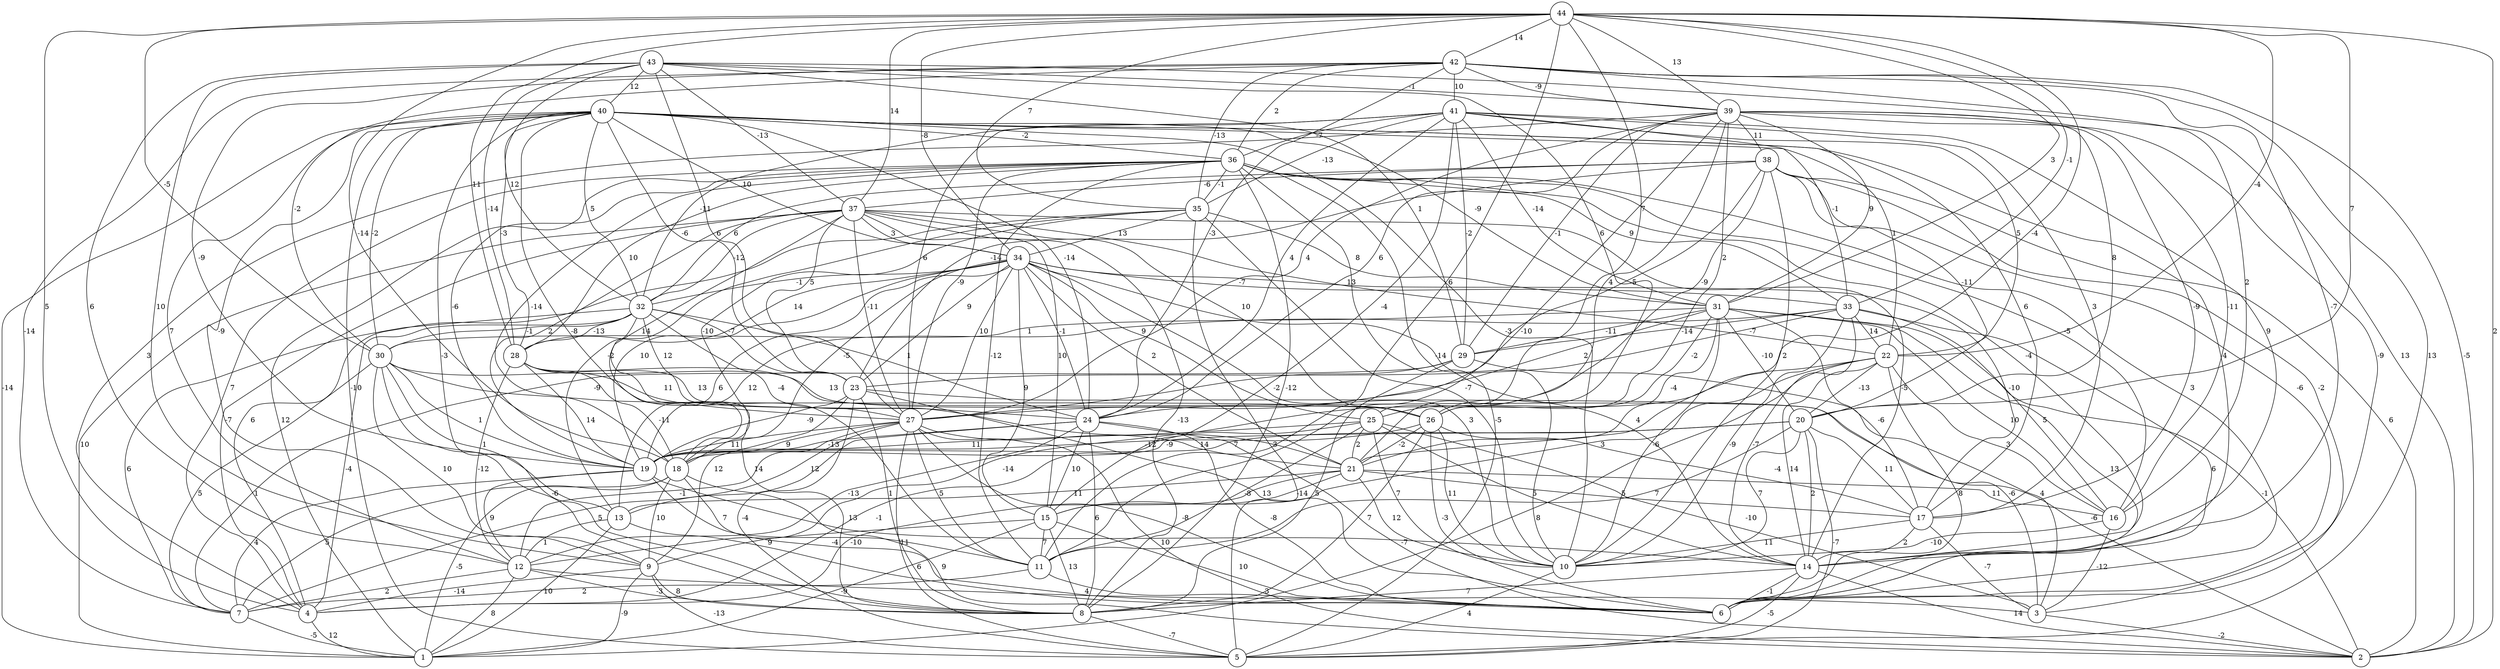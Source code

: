 graph { 
	 fontname="Helvetica,Arial,sans-serif" 
	 node [shape = circle]; 
	 44 -- 2 [label = "2"];
	 44 -- 4 [label = "5"];
	 44 -- 11 [label = "6"];
	 44 -- 18 [label = "-14"];
	 44 -- 20 [label = "7"];
	 44 -- 21 [label = "-4"];
	 44 -- 22 [label = "-4"];
	 44 -- 25 [label = "7"];
	 44 -- 28 [label = "11"];
	 44 -- 30 [label = "-5"];
	 44 -- 31 [label = "3"];
	 44 -- 33 [label = "-1"];
	 44 -- 34 [label = "-8"];
	 44 -- 35 [label = "7"];
	 44 -- 37 [label = "14"];
	 44 -- 39 [label = "13"];
	 44 -- 42 [label = "14"];
	 43 -- 2 [label = "13"];
	 43 -- 9 [label = "10"];
	 43 -- 12 [label = "6"];
	 43 -- 26 [label = "6"];
	 43 -- 27 [label = "6"];
	 43 -- 28 [label = "-14"];
	 43 -- 29 [label = "1"];
	 43 -- 32 [label = "12"];
	 43 -- 37 [label = "-13"];
	 43 -- 39 [label = "-1"];
	 43 -- 40 [label = "12"];
	 42 -- 2 [label = "-5"];
	 42 -- 5 [label = "13"];
	 42 -- 7 [label = "-14"];
	 42 -- 14 [label = "-7"];
	 42 -- 16 [label = "2"];
	 42 -- 19 [label = "-9"];
	 42 -- 24 [label = "-3"];
	 42 -- 30 [label = "-2"];
	 42 -- 35 [label = "-13"];
	 42 -- 36 [label = "2"];
	 42 -- 39 [label = "-9"];
	 42 -- 41 [label = "10"];
	 41 -- 14 [label = "9"];
	 41 -- 15 [label = "-4"];
	 41 -- 17 [label = "3"];
	 41 -- 22 [label = "5"];
	 41 -- 24 [label = "4"];
	 41 -- 27 [label = "6"];
	 41 -- 29 [label = "-2"];
	 41 -- 31 [label = "-14"];
	 41 -- 32 [label = "-11"];
	 41 -- 33 [label = "-1"];
	 41 -- 35 [label = "-13"];
	 41 -- 36 [label = "-7"];
	 40 -- 1 [label = "-14"];
	 40 -- 5 [label = "-10"];
	 40 -- 6 [label = "4"];
	 40 -- 8 [label = "-3"];
	 40 -- 9 [label = "-9"];
	 40 -- 10 [label = "-3"];
	 40 -- 11 [label = "-8"];
	 40 -- 12 [label = "7"];
	 40 -- 17 [label = "6"];
	 40 -- 22 [label = "1"];
	 40 -- 23 [label = "-6"];
	 40 -- 24 [label = "-14"];
	 40 -- 28 [label = "-3"];
	 40 -- 30 [label = "-2"];
	 40 -- 31 [label = "-9"];
	 40 -- 32 [label = "5"];
	 40 -- 34 [label = "10"];
	 40 -- 36 [label = "-2"];
	 39 -- 4 [label = "3"];
	 39 -- 6 [label = "-9"];
	 39 -- 11 [label = "-10"];
	 39 -- 16 [label = "-11"];
	 39 -- 17 [label = "-9"];
	 39 -- 20 [label = "8"];
	 39 -- 21 [label = "4"];
	 39 -- 24 [label = "6"];
	 39 -- 26 [label = "2"];
	 39 -- 27 [label = "4"];
	 39 -- 29 [label = "-1"];
	 39 -- 31 [label = "9"];
	 39 -- 38 [label = "11"];
	 38 -- 2 [label = "6"];
	 38 -- 3 [label = "-2"];
	 38 -- 6 [label = "-6"];
	 38 -- 10 [label = "2"];
	 38 -- 20 [label = "-11"];
	 38 -- 23 [label = "-14"];
	 38 -- 24 [label = "-5"];
	 38 -- 25 [label = "-9"];
	 38 -- 32 [label = "6"];
	 38 -- 37 [label = "-6"];
	 37 -- 1 [label = "10"];
	 37 -- 4 [label = "-7"];
	 37 -- 8 [label = "-13"];
	 37 -- 14 [label = "-5"];
	 37 -- 15 [label = "10"];
	 37 -- 18 [label = "14"];
	 37 -- 19 [label = "2"];
	 37 -- 22 [label = "13"];
	 37 -- 23 [label = "5"];
	 37 -- 26 [label = "10"];
	 37 -- 27 [label = "-11"];
	 37 -- 32 [label = "-12"];
	 37 -- 34 [label = "3"];
	 36 -- 1 [label = "12"];
	 36 -- 4 [label = "7"];
	 36 -- 5 [label = "-5"];
	 36 -- 6 [label = "3"];
	 36 -- 8 [label = "-12"];
	 36 -- 10 [label = "-14"];
	 36 -- 11 [label = "-12"];
	 36 -- 14 [label = "-4"];
	 36 -- 16 [label = "-5"];
	 36 -- 18 [label = "-14"];
	 36 -- 19 [label = "-6"];
	 36 -- 27 [label = "-9"];
	 36 -- 28 [label = "10"];
	 36 -- 33 [label = "9"];
	 36 -- 35 [label = "-1"];
	 35 -- 4 [label = "6"];
	 35 -- 5 [label = "3"];
	 35 -- 10 [label = "-7"];
	 35 -- 13 [label = "-2"];
	 35 -- 18 [label = "-10"];
	 35 -- 31 [label = "8"];
	 35 -- 34 [label = "13"];
	 34 -- 10 [label = "3"];
	 34 -- 13 [label = "6"];
	 34 -- 14 [label = "4"];
	 34 -- 15 [label = "9"];
	 34 -- 17 [label = "-10"];
	 34 -- 18 [label = "-5"];
	 34 -- 19 [label = "10"];
	 34 -- 21 [label = "2"];
	 34 -- 23 [label = "9"];
	 34 -- 24 [label = "-1"];
	 34 -- 25 [label = "9"];
	 34 -- 27 [label = "10"];
	 34 -- 28 [label = "14"];
	 34 -- 32 [label = "-1"];
	 34 -- 33 [label = "-7"];
	 33 -- 6 [label = "6"];
	 33 -- 10 [label = "-9"];
	 33 -- 14 [label = "-7"];
	 33 -- 16 [label = "5"];
	 33 -- 19 [label = "12"];
	 33 -- 22 [label = "14"];
	 33 -- 23 [label = "-7"];
	 33 -- 29 [label = "-14"];
	 32 -- 4 [label = "-4"];
	 32 -- 7 [label = "6"];
	 32 -- 8 [label = "14"];
	 32 -- 21 [label = "-4"];
	 32 -- 23 [label = "-7"];
	 32 -- 24 [label = "1"];
	 32 -- 27 [label = "12"];
	 32 -- 28 [label = "-13"];
	 32 -- 30 [label = "-1"];
	 31 -- 2 [label = "-1"];
	 31 -- 6 [label = "13"];
	 31 -- 10 [label = "-6"];
	 31 -- 16 [label = "10"];
	 31 -- 17 [label = "-6"];
	 31 -- 20 [label = "-10"];
	 31 -- 21 [label = "-4"];
	 31 -- 26 [label = "-2"];
	 31 -- 27 [label = "2"];
	 31 -- 29 [label = "-11"];
	 31 -- 30 [label = "1"];
	 30 -- 3 [label = "-6"];
	 30 -- 7 [label = "5"];
	 30 -- 8 [label = "-6"];
	 30 -- 9 [label = "10"];
	 30 -- 13 [label = "1"];
	 30 -- 19 [label = "1"];
	 30 -- 26 [label = "-9"];
	 29 -- 3 [label = "4"];
	 29 -- 7 [label = "1"];
	 29 -- 8 [label = "5"];
	 29 -- 27 [label = "-2"];
	 28 -- 12 [label = "-12"];
	 28 -- 18 [label = "-11"];
	 28 -- 19 [label = "14"];
	 28 -- 24 [label = "13"];
	 28 -- 26 [label = "13"];
	 28 -- 27 [label = "11"];
	 27 -- 2 [label = "10"];
	 27 -- 5 [label = "11"];
	 27 -- 6 [label = "-8"];
	 27 -- 11 [label = "5"];
	 27 -- 12 [label = "-1"];
	 27 -- 13 [label = "12"];
	 27 -- 18 [label = "9"];
	 27 -- 19 [label = "11"];
	 27 -- 21 [label = "14"];
	 26 -- 6 [label = "-3"];
	 26 -- 8 [label = "7"];
	 26 -- 10 [label = "11"];
	 26 -- 17 [label = "-4"];
	 26 -- 19 [label = "-12"];
	 26 -- 21 [label = "-2"];
	 25 -- 3 [label = "-10"];
	 25 -- 4 [label = "-1"];
	 25 -- 10 [label = "7"];
	 25 -- 11 [label = "-8"];
	 25 -- 14 [label = "5"];
	 25 -- 19 [label = "11"];
	 25 -- 21 [label = "2"];
	 24 -- 2 [label = "-7"];
	 24 -- 6 [label = "-8"];
	 24 -- 7 [label = "5"];
	 24 -- 8 [label = "6"];
	 24 -- 12 [label = "-13"];
	 24 -- 15 [label = "10"];
	 24 -- 19 [label = "-13"];
	 23 -- 2 [label = "-6"];
	 23 -- 5 [label = "-4"];
	 23 -- 6 [label = "13"];
	 23 -- 8 [label = "1"];
	 23 -- 9 [label = "12"];
	 23 -- 19 [label = "-9"];
	 22 -- 1 [label = "8"];
	 22 -- 6 [label = "8"];
	 22 -- 12 [label = "-14"];
	 22 -- 14 [label = "14"];
	 22 -- 15 [label = "3"];
	 22 -- 16 [label = "3"];
	 22 -- 20 [label = "-13"];
	 21 -- 4 [label = "-10"];
	 21 -- 10 [label = "12"];
	 21 -- 13 [label = "11"];
	 21 -- 15 [label = "-14"];
	 21 -- 16 [label = "11"];
	 21 -- 17 [label = "5"];
	 20 -- 5 [label = "-7"];
	 20 -- 10 [label = "7"];
	 20 -- 11 [label = "7"];
	 20 -- 14 [label = "2"];
	 20 -- 17 [label = "11"];
	 20 -- 18 [label = "7"];
	 20 -- 19 [label = "-9"];
	 19 -- 7 [label = "4"];
	 19 -- 11 [label = "7"];
	 19 -- 12 [label = "9"];
	 19 -- 14 [label = "13"];
	 18 -- 1 [label = "-5"];
	 18 -- 2 [label = "9"];
	 18 -- 6 [label = "-4"];
	 18 -- 7 [label = "5"];
	 18 -- 9 [label = "10"];
	 17 -- 3 [label = "-7"];
	 17 -- 10 [label = "11"];
	 17 -- 14 [label = "2"];
	 16 -- 3 [label = "-12"];
	 16 -- 10 [label = "-10"];
	 15 -- 1 [label = "-9"];
	 15 -- 6 [label = "10"];
	 15 -- 8 [label = "13"];
	 15 -- 9 [label = "9"];
	 15 -- 11 [label = "7"];
	 14 -- 2 [label = "14"];
	 14 -- 5 [label = "-5"];
	 14 -- 6 [label = "-1"];
	 14 -- 8 [label = "7"];
	 13 -- 1 [label = "10"];
	 13 -- 6 [label = "6"];
	 13 -- 12 [label = "1"];
	 12 -- 1 [label = "8"];
	 12 -- 3 [label = "4"];
	 12 -- 7 [label = "2"];
	 12 -- 8 [label = "-3"];
	 11 -- 6 [label = "3"];
	 11 -- 7 [label = "2"];
	 10 -- 5 [label = "4"];
	 9 -- 1 [label = "-9"];
	 9 -- 4 [label = "-14"];
	 9 -- 5 [label = "-13"];
	 9 -- 8 [label = "8"];
	 8 -- 5 [label = "-7"];
	 7 -- 1 [label = "-5"];
	 4 -- 1 [label = "12"];
	 3 -- 2 [label = "-2"];
	 1;
	 2;
	 3;
	 4;
	 5;
	 6;
	 7;
	 8;
	 9;
	 10;
	 11;
	 12;
	 13;
	 14;
	 15;
	 16;
	 17;
	 18;
	 19;
	 20;
	 21;
	 22;
	 23;
	 24;
	 25;
	 26;
	 27;
	 28;
	 29;
	 30;
	 31;
	 32;
	 33;
	 34;
	 35;
	 36;
	 37;
	 38;
	 39;
	 40;
	 41;
	 42;
	 43;
	 44;
}
